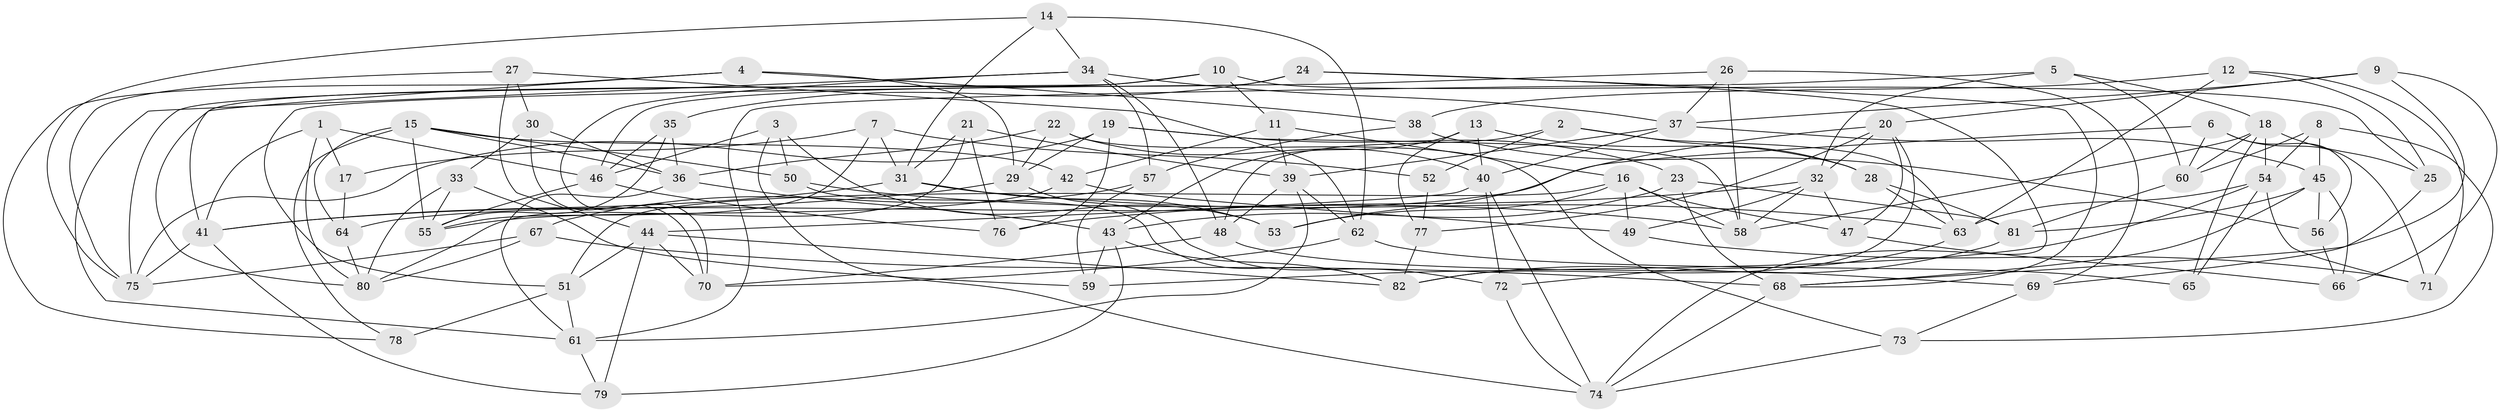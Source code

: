 // original degree distribution, {4: 1.0}
// Generated by graph-tools (version 1.1) at 2025/38/03/04/25 23:38:11]
// undirected, 82 vertices, 192 edges
graph export_dot {
  node [color=gray90,style=filled];
  1;
  2;
  3;
  4;
  5;
  6;
  7;
  8;
  9;
  10;
  11;
  12;
  13;
  14;
  15;
  16;
  17;
  18;
  19;
  20;
  21;
  22;
  23;
  24;
  25;
  26;
  27;
  28;
  29;
  30;
  31;
  32;
  33;
  34;
  35;
  36;
  37;
  38;
  39;
  40;
  41;
  42;
  43;
  44;
  45;
  46;
  47;
  48;
  49;
  50;
  51;
  52;
  53;
  54;
  55;
  56;
  57;
  58;
  59;
  60;
  61;
  62;
  63;
  64;
  65;
  66;
  67;
  68;
  69;
  70;
  71;
  72;
  73;
  74;
  75;
  76;
  77;
  78;
  79;
  80;
  81;
  82;
  1 -- 17 [weight=1.0];
  1 -- 41 [weight=1.0];
  1 -- 46 [weight=1.0];
  1 -- 80 [weight=1.0];
  2 -- 28 [weight=1.0];
  2 -- 48 [weight=1.0];
  2 -- 52 [weight=1.0];
  2 -- 63 [weight=1.0];
  3 -- 46 [weight=1.0];
  3 -- 50 [weight=1.0];
  3 -- 53 [weight=1.0];
  3 -- 74 [weight=1.0];
  4 -- 29 [weight=1.0];
  4 -- 38 [weight=1.0];
  4 -- 41 [weight=1.0];
  4 -- 78 [weight=1.0];
  5 -- 18 [weight=1.0];
  5 -- 32 [weight=1.0];
  5 -- 60 [weight=1.0];
  5 -- 61 [weight=1.0];
  6 -- 56 [weight=1.0];
  6 -- 60 [weight=1.0];
  6 -- 64 [weight=1.0];
  6 -- 71 [weight=1.0];
  7 -- 17 [weight=2.0];
  7 -- 31 [weight=1.0];
  7 -- 52 [weight=2.0];
  7 -- 55 [weight=1.0];
  8 -- 45 [weight=1.0];
  8 -- 54 [weight=1.0];
  8 -- 60 [weight=1.0];
  8 -- 73 [weight=1.0];
  9 -- 20 [weight=1.0];
  9 -- 37 [weight=1.0];
  9 -- 66 [weight=1.0];
  9 -- 68 [weight=1.0];
  10 -- 11 [weight=1.0];
  10 -- 25 [weight=1.0];
  10 -- 46 [weight=1.0];
  10 -- 75 [weight=1.0];
  11 -- 16 [weight=1.0];
  11 -- 39 [weight=1.0];
  11 -- 42 [weight=1.0];
  12 -- 25 [weight=1.0];
  12 -- 38 [weight=1.0];
  12 -- 63 [weight=1.0];
  12 -- 71 [weight=1.0];
  13 -- 28 [weight=1.0];
  13 -- 40 [weight=1.0];
  13 -- 43 [weight=1.0];
  13 -- 77 [weight=1.0];
  14 -- 31 [weight=1.0];
  14 -- 34 [weight=1.0];
  14 -- 62 [weight=1.0];
  14 -- 75 [weight=1.0];
  15 -- 36 [weight=1.0];
  15 -- 42 [weight=1.0];
  15 -- 50 [weight=1.0];
  15 -- 55 [weight=1.0];
  15 -- 64 [weight=1.0];
  15 -- 78 [weight=1.0];
  16 -- 47 [weight=1.0];
  16 -- 49 [weight=1.0];
  16 -- 51 [weight=1.0];
  16 -- 53 [weight=1.0];
  16 -- 58 [weight=1.0];
  17 -- 64 [weight=1.0];
  18 -- 25 [weight=1.0];
  18 -- 54 [weight=1.0];
  18 -- 58 [weight=1.0];
  18 -- 60 [weight=1.0];
  18 -- 65 [weight=1.0];
  19 -- 23 [weight=1.0];
  19 -- 29 [weight=2.0];
  19 -- 58 [weight=1.0];
  19 -- 75 [weight=1.0];
  19 -- 76 [weight=1.0];
  20 -- 32 [weight=1.0];
  20 -- 47 [weight=1.0];
  20 -- 53 [weight=1.0];
  20 -- 77 [weight=1.0];
  20 -- 82 [weight=1.0];
  21 -- 31 [weight=1.0];
  21 -- 39 [weight=1.0];
  21 -- 76 [weight=1.0];
  21 -- 80 [weight=1.0];
  22 -- 29 [weight=1.0];
  22 -- 36 [weight=1.0];
  22 -- 40 [weight=1.0];
  22 -- 73 [weight=1.0];
  23 -- 43 [weight=1.0];
  23 -- 68 [weight=1.0];
  23 -- 81 [weight=1.0];
  24 -- 35 [weight=1.0];
  24 -- 68 [weight=1.0];
  24 -- 74 [weight=1.0];
  24 -- 80 [weight=1.0];
  25 -- 69 [weight=1.0];
  26 -- 37 [weight=1.0];
  26 -- 51 [weight=1.0];
  26 -- 58 [weight=1.0];
  26 -- 69 [weight=1.0];
  27 -- 30 [weight=1.0];
  27 -- 44 [weight=1.0];
  27 -- 62 [weight=1.0];
  27 -- 75 [weight=1.0];
  28 -- 63 [weight=1.0];
  28 -- 81 [weight=1.0];
  29 -- 41 [weight=1.0];
  29 -- 72 [weight=1.0];
  30 -- 33 [weight=1.0];
  30 -- 36 [weight=1.0];
  30 -- 70 [weight=1.0];
  31 -- 41 [weight=1.0];
  31 -- 53 [weight=1.0];
  31 -- 63 [weight=1.0];
  32 -- 47 [weight=1.0];
  32 -- 49 [weight=1.0];
  32 -- 58 [weight=1.0];
  32 -- 76 [weight=1.0];
  33 -- 55 [weight=1.0];
  33 -- 59 [weight=1.0];
  33 -- 80 [weight=1.0];
  34 -- 37 [weight=1.0];
  34 -- 48 [weight=1.0];
  34 -- 57 [weight=1.0];
  34 -- 61 [weight=1.0];
  34 -- 70 [weight=1.0];
  35 -- 36 [weight=1.0];
  35 -- 46 [weight=1.0];
  35 -- 55 [weight=1.0];
  36 -- 43 [weight=1.0];
  36 -- 61 [weight=1.0];
  37 -- 39 [weight=1.0];
  37 -- 40 [weight=1.0];
  37 -- 45 [weight=1.0];
  38 -- 56 [weight=1.0];
  38 -- 57 [weight=1.0];
  39 -- 48 [weight=1.0];
  39 -- 61 [weight=1.0];
  39 -- 62 [weight=1.0];
  40 -- 44 [weight=1.0];
  40 -- 72 [weight=1.0];
  40 -- 74 [weight=1.0];
  41 -- 75 [weight=1.0];
  41 -- 79 [weight=1.0];
  42 -- 49 [weight=1.0];
  42 -- 55 [weight=1.0];
  43 -- 59 [weight=1.0];
  43 -- 79 [weight=1.0];
  43 -- 82 [weight=1.0];
  44 -- 51 [weight=1.0];
  44 -- 70 [weight=1.0];
  44 -- 79 [weight=1.0];
  44 -- 82 [weight=1.0];
  45 -- 56 [weight=1.0];
  45 -- 66 [weight=1.0];
  45 -- 68 [weight=1.0];
  45 -- 81 [weight=1.0];
  46 -- 55 [weight=1.0];
  46 -- 76 [weight=1.0];
  47 -- 66 [weight=1.0];
  48 -- 69 [weight=1.0];
  48 -- 70 [weight=2.0];
  49 -- 71 [weight=1.0];
  50 -- 58 [weight=1.0];
  50 -- 82 [weight=1.0];
  51 -- 61 [weight=1.0];
  51 -- 78 [weight=2.0];
  52 -- 77 [weight=1.0];
  54 -- 59 [weight=1.0];
  54 -- 63 [weight=1.0];
  54 -- 65 [weight=1.0];
  54 -- 71 [weight=1.0];
  56 -- 66 [weight=1.0];
  57 -- 59 [weight=1.0];
  57 -- 67 [weight=1.0];
  60 -- 81 [weight=2.0];
  61 -- 79 [weight=1.0];
  62 -- 65 [weight=2.0];
  62 -- 70 [weight=1.0];
  63 -- 72 [weight=1.0];
  64 -- 80 [weight=1.0];
  67 -- 68 [weight=1.0];
  67 -- 75 [weight=1.0];
  67 -- 80 [weight=1.0];
  68 -- 74 [weight=1.0];
  69 -- 73 [weight=1.0];
  72 -- 74 [weight=1.0];
  73 -- 74 [weight=1.0];
  77 -- 82 [weight=1.0];
  81 -- 82 [weight=1.0];
}
